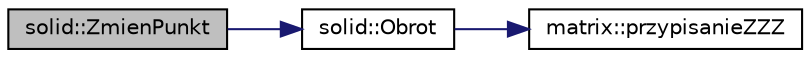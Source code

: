 digraph "solid::ZmienPunkt"
{
 // LATEX_PDF_SIZE
  edge [fontname="Helvetica",fontsize="10",labelfontname="Helvetica",labelfontsize="10"];
  node [fontname="Helvetica",fontsize="10",shape=record];
  rankdir="LR";
  Node1 [label="solid::ZmienPunkt",height=0.2,width=0.4,color="black", fillcolor="grey75", style="filled", fontcolor="black",tooltip="Function that change (truns and moves) a single point by given angle and translation."];
  Node1 -> Node2 [color="midnightblue",fontsize="10",style="solid",fontname="Helvetica"];
  Node2 [label="solid::Obrot",height=0.2,width=0.4,color="black", fillcolor="white", style="filled",URL="$classsolid.html#a1df6aa4cd4830083477bb65a0760a750",tooltip="Function that change (turns) a single point coordinates by given angle."];
  Node2 -> Node3 [color="midnightblue",fontsize="10",style="solid",fontname="Helvetica"];
  Node3 [label="matrix::przypisanieZZZ",height=0.2,width=0.4,color="black", fillcolor="white", style="filled",URL="$classmatrix.html#a3c54b84198b67754aa9c65d534ddbc3f",tooltip="Delkaracje funkcji."];
}
